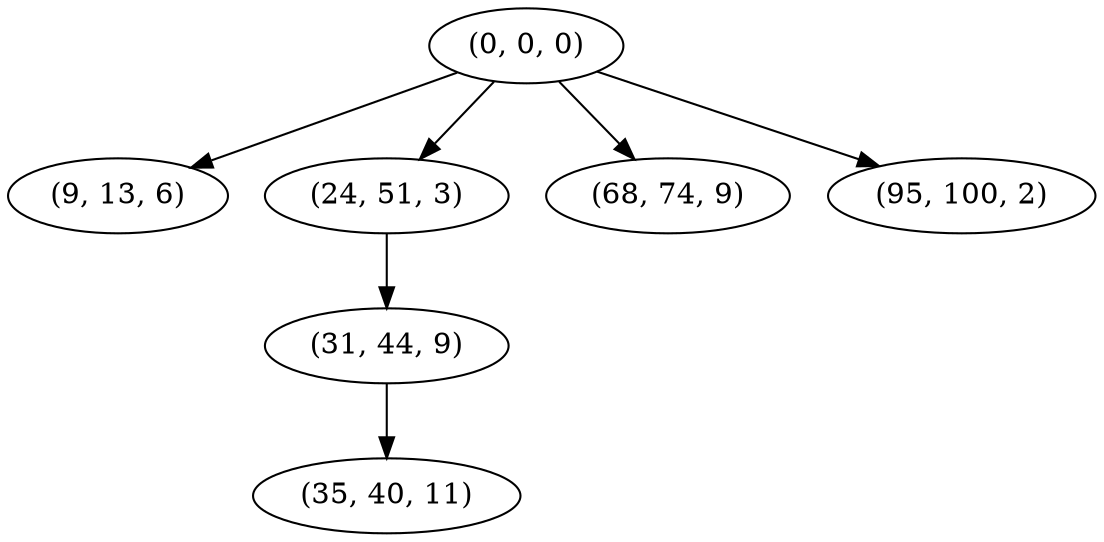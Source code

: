 digraph tree {
    "(0, 0, 0)";
    "(9, 13, 6)";
    "(24, 51, 3)";
    "(31, 44, 9)";
    "(35, 40, 11)";
    "(68, 74, 9)";
    "(95, 100, 2)";
    "(0, 0, 0)" -> "(9, 13, 6)";
    "(0, 0, 0)" -> "(24, 51, 3)";
    "(0, 0, 0)" -> "(68, 74, 9)";
    "(0, 0, 0)" -> "(95, 100, 2)";
    "(24, 51, 3)" -> "(31, 44, 9)";
    "(31, 44, 9)" -> "(35, 40, 11)";
}
